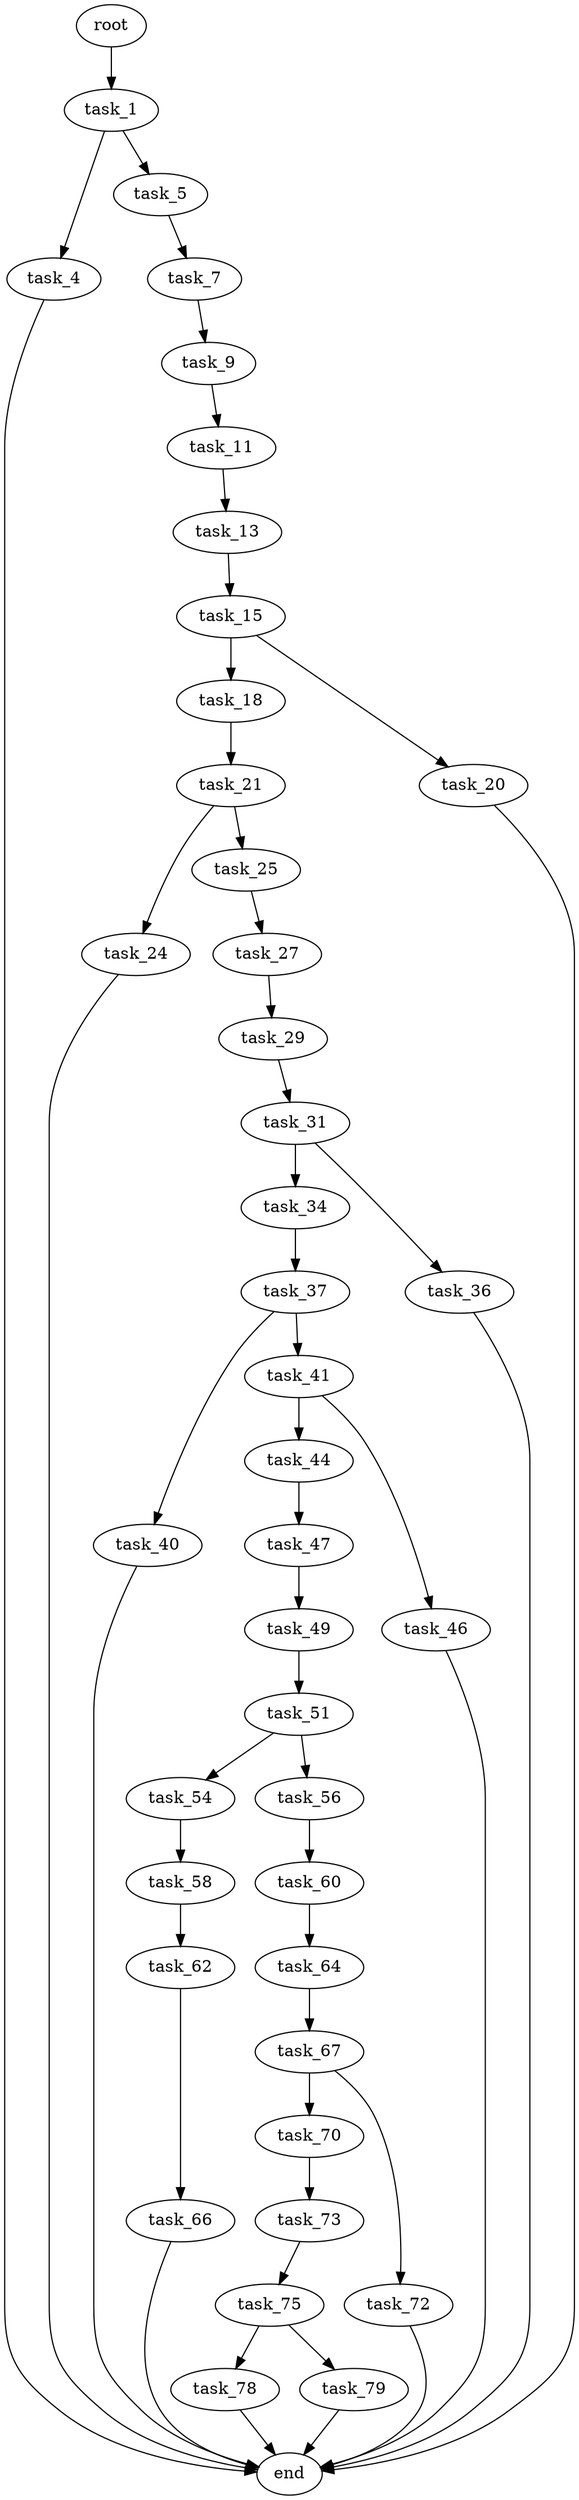 digraph G {
  root [size="0.000000"];
  task_1 [size="7113487081.000000"];
  task_4 [size="2907651797.000000"];
  task_5 [size="3442778072.000000"];
  end [size="0.000000"];
  task_7 [size="8589934592.000000"];
  task_9 [size="28991029248.000000"];
  task_11 [size="124049023836.000000"];
  task_13 [size="368293445632.000000"];
  task_15 [size="28991029248.000000"];
  task_18 [size="30150896184.000000"];
  task_20 [size="1414011308609.000000"];
  task_21 [size="269234011938.000000"];
  task_24 [size="221397797652.000000"];
  task_25 [size="368293445632.000000"];
  task_27 [size="514853417000.000000"];
  task_29 [size="231928233984.000000"];
  task_31 [size="1267086684.000000"];
  task_34 [size="540884631904.000000"];
  task_36 [size="611235236.000000"];
  task_37 [size="42757836961.000000"];
  task_40 [size="108653685651.000000"];
  task_41 [size="102979767000.000000"];
  task_44 [size="151798573168.000000"];
  task_46 [size="549755813888.000000"];
  task_47 [size="153790687368.000000"];
  task_49 [size="56599770965.000000"];
  task_51 [size="28991029248.000000"];
  task_54 [size="4242483379.000000"];
  task_56 [size="1073741824000.000000"];
  task_58 [size="152545048032.000000"];
  task_60 [size="18989871586.000000"];
  task_62 [size="22231032640.000000"];
  task_64 [size="1073741824000.000000"];
  task_66 [size="187110506984.000000"];
  task_67 [size="6567558624.000000"];
  task_70 [size="9888867496.000000"];
  task_72 [size="2287850924.000000"];
  task_73 [size="1073741824000.000000"];
  task_75 [size="11411342618.000000"];
  task_78 [size="7005704425.000000"];
  task_79 [size="12359192164.000000"];

  root -> task_1 [size="1.000000"];
  task_1 -> task_4 [size="134217728.000000"];
  task_1 -> task_5 [size="134217728.000000"];
  task_4 -> end [size="1.000000"];
  task_5 -> task_7 [size="75497472.000000"];
  task_7 -> task_9 [size="33554432.000000"];
  task_9 -> task_11 [size="75497472.000000"];
  task_11 -> task_13 [size="301989888.000000"];
  task_13 -> task_15 [size="411041792.000000"];
  task_15 -> task_18 [size="75497472.000000"];
  task_15 -> task_20 [size="75497472.000000"];
  task_18 -> task_21 [size="134217728.000000"];
  task_20 -> end [size="1.000000"];
  task_21 -> task_24 [size="301989888.000000"];
  task_21 -> task_25 [size="301989888.000000"];
  task_24 -> end [size="1.000000"];
  task_25 -> task_27 [size="411041792.000000"];
  task_27 -> task_29 [size="536870912.000000"];
  task_29 -> task_31 [size="301989888.000000"];
  task_31 -> task_34 [size="75497472.000000"];
  task_31 -> task_36 [size="75497472.000000"];
  task_34 -> task_37 [size="411041792.000000"];
  task_36 -> end [size="1.000000"];
  task_37 -> task_40 [size="75497472.000000"];
  task_37 -> task_41 [size="75497472.000000"];
  task_40 -> end [size="1.000000"];
  task_41 -> task_44 [size="75497472.000000"];
  task_41 -> task_46 [size="75497472.000000"];
  task_44 -> task_47 [size="679477248.000000"];
  task_46 -> end [size="1.000000"];
  task_47 -> task_49 [size="134217728.000000"];
  task_49 -> task_51 [size="209715200.000000"];
  task_51 -> task_54 [size="75497472.000000"];
  task_51 -> task_56 [size="75497472.000000"];
  task_54 -> task_58 [size="75497472.000000"];
  task_56 -> task_60 [size="838860800.000000"];
  task_58 -> task_62 [size="536870912.000000"];
  task_60 -> task_64 [size="411041792.000000"];
  task_62 -> task_66 [size="75497472.000000"];
  task_64 -> task_67 [size="838860800.000000"];
  task_66 -> end [size="1.000000"];
  task_67 -> task_70 [size="301989888.000000"];
  task_67 -> task_72 [size="301989888.000000"];
  task_70 -> task_73 [size="679477248.000000"];
  task_72 -> end [size="1.000000"];
  task_73 -> task_75 [size="838860800.000000"];
  task_75 -> task_78 [size="209715200.000000"];
  task_75 -> task_79 [size="209715200.000000"];
  task_78 -> end [size="1.000000"];
  task_79 -> end [size="1.000000"];
}
